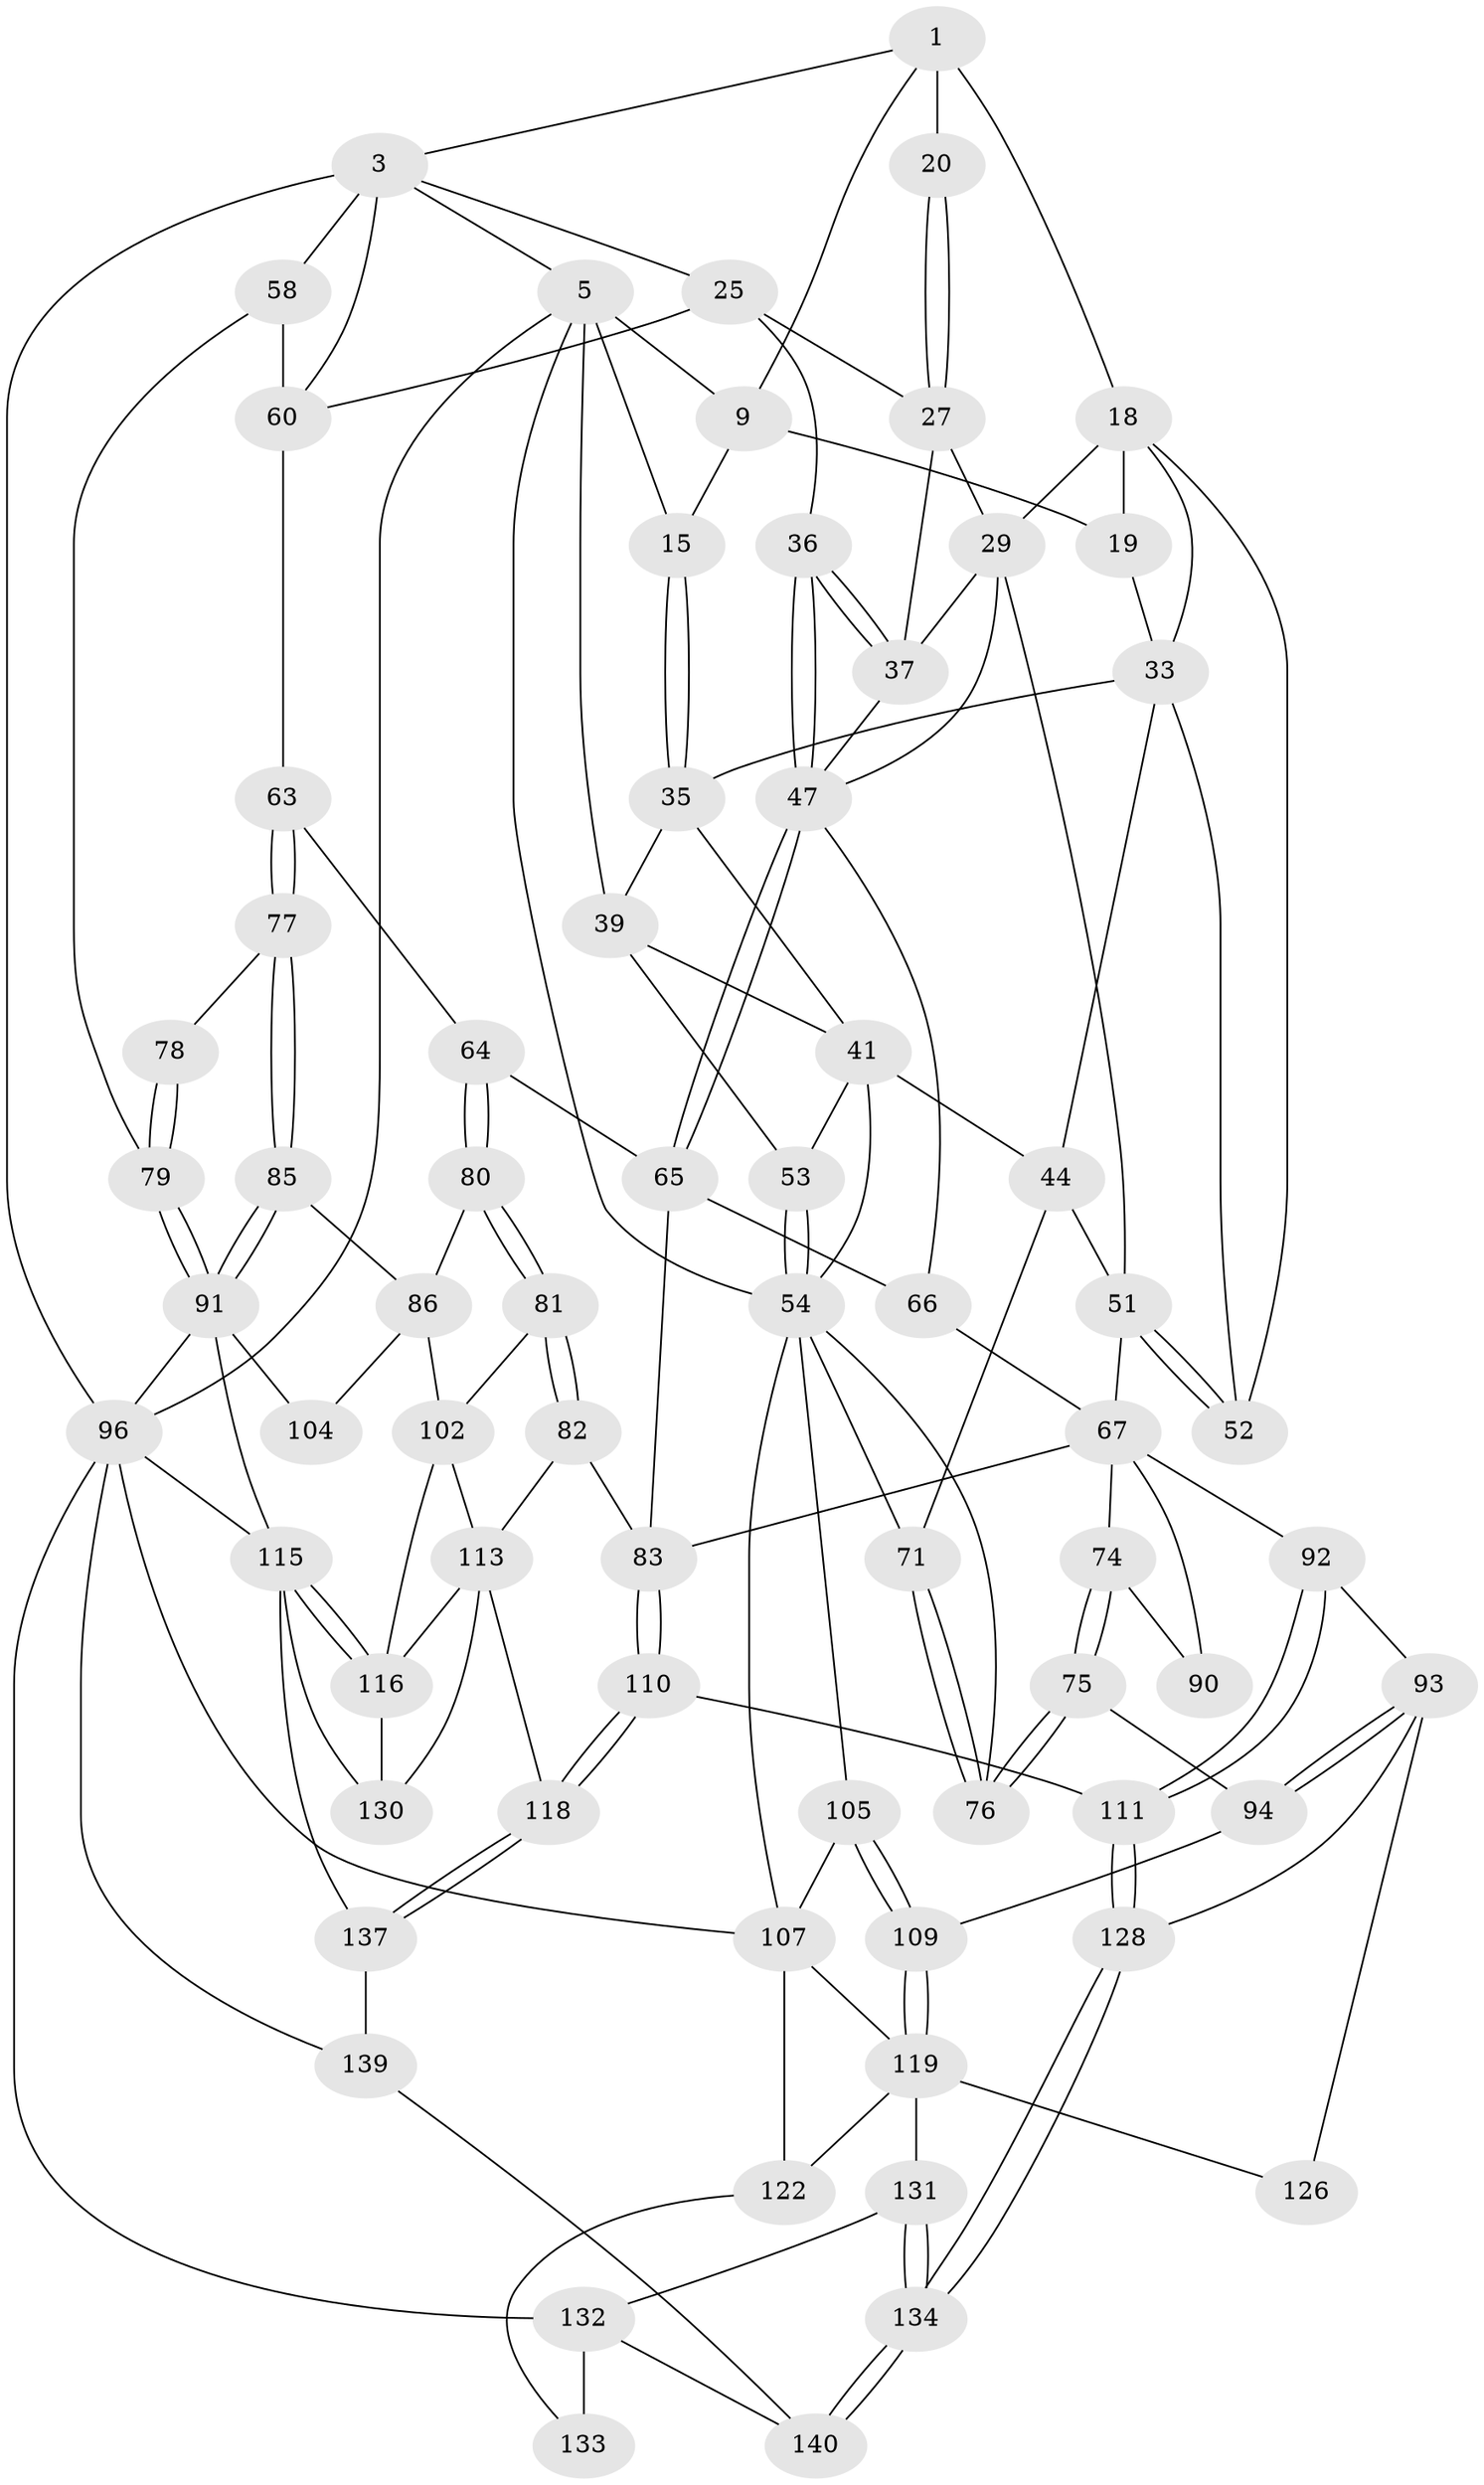 // original degree distribution, {3: 0.027777777777777776, 5: 0.5416666666666666, 4: 0.20833333333333334, 6: 0.2222222222222222}
// Generated by graph-tools (version 1.1) at 2025/16/03/09/25 04:16:58]
// undirected, 72 vertices, 162 edges
graph export_dot {
graph [start="1"]
  node [color=gray90,style=filled];
  1 [pos="+0.6312609031271654+0",super="+8+2"];
  3 [pos="+0.8733094841125473+0",super="+4+23"];
  5 [pos="+0+0",super="+13+6"];
  9 [pos="+0.4544818379303922+0",super="+10"];
  15 [pos="+0.15473707982209423+0.1061823279732745",super="+16"];
  18 [pos="+0.5398751981346448+0.12775139845807773",super="+31"];
  19 [pos="+0.48774585741625537+0.10178998165267102",super="+21"];
  20 [pos="+0.7404232200317028+0.017643207062439586"];
  25 [pos="+0.8075329456259738+0.256089835321127",super="+26"];
  27 [pos="+0.7264604623315468+0.09810819176283414",super="+28"];
  29 [pos="+0.5558240822950992+0.19331207184938065",super="+30"];
  33 [pos="+0.3889779186007956+0.19345430725033166",super="+34"];
  35 [pos="+0.1626946544670944+0.12620935703592523",super="+38"];
  36 [pos="+0.7163595907838931+0.2676756946383129"];
  37 [pos="+0.6631588733158152+0.24382070821518387",super="+46"];
  39 [pos="+0.12366274072156237+0.21477170592447348",super="+40"];
  41 [pos="+0.15141388371097292+0.2718149128425876",super="+42+45"];
  44 [pos="+0.24019995236487232+0.33412801596136743",super="+70"];
  47 [pos="+0.6675262103850848+0.34417509331128554",super="+48"];
  51 [pos="+0.4259982266008196+0.33379234708774164",super="+68"];
  52 [pos="+0.4104842663963516+0.30577586282508695"];
  53 [pos="+0.013515109721416247+0.354449163914422"];
  54 [pos="+0+0.3971445093763407",super="+55"];
  58 [pos="+1+0.26984755152370227",super="+59"];
  60 [pos="+1+0.3513327575965897",super="+61"];
  63 [pos="+0.8246755584966791+0.4080764715432368"];
  64 [pos="+0.7432010535774745+0.4325058567399366"];
  65 [pos="+0.6860040751835971+0.4229357493491896",super="+69"];
  66 [pos="+0.5667615613703164+0.4470349637426703"];
  67 [pos="+0.415595504396791+0.42525273851773404",super="+72"];
  71 [pos="+0.20692990811390702+0.48799959048098907"];
  74 [pos="+0.34044983682211477+0.5144720673963562"];
  75 [pos="+0.2812177348273649+0.5566419665544027"];
  76 [pos="+0.21285464290240963+0.5007007399516206"];
  77 [pos="+0.8661283039143836+0.4579467831437996"];
  78 [pos="+0.9157490088386073+0.4469956227663288"];
  79 [pos="+1+0.5736271150126954"];
  80 [pos="+0.748322830842265+0.5033325747314337",super="+87"];
  81 [pos="+0.7024678804342465+0.587568310070541",super="+98"];
  82 [pos="+0.6343902368793171+0.5898442780070743"];
  83 [pos="+0.6029272812030383+0.5710622428006935",super="+84"];
  85 [pos="+0.8802182981874401+0.5217244390166855"];
  86 [pos="+0.8748895660582744+0.5300996333363557",super="+100"];
  90 [pos="+0.42369416106888025+0.565737965734147"];
  91 [pos="+1+0.6257055573477092",super="+97"];
  92 [pos="+0.4271152902243818+0.6635439422986735"];
  93 [pos="+0.41887341405763817+0.6645508079837132",super="+127"];
  94 [pos="+0.38191973948026864+0.6531977549044704",super="+95"];
  96 [pos="+1+1",super="+124+142"];
  102 [pos="+0.7619024553158267+0.614565316716545",super="+112"];
  104 [pos="+0.9125247813875181+0.721996874623017"];
  105 [pos="+0.1185034886400795+0.6174670519455329",super="+106"];
  107 [pos="+0+0.6024807502524309",super="+108+121"];
  109 [pos="+0.2112530329551146+0.691248316379937"];
  110 [pos="+0.5452131311931412+0.7736970076248534"];
  111 [pos="+0.5212422721312643+0.7616889676147893"];
  113 [pos="+0.7110687841106184+0.7181082842168388",super="+114"];
  115 [pos="+0.8775265559750488+0.773266246049717",super="+135"];
  116 [pos="+0.8584483016144968+0.7643505122001578",super="+129"];
  118 [pos="+0.5485276897273287+0.7772326977474778"];
  119 [pos="+0.20802525033899813+0.7348424720812198",super="+120+125"];
  122 [pos="+0+0.8013986575426592"];
  126 [pos="+0.3226567326072456+0.7107119712638215"];
  128 [pos="+0.346298097816903+0.8473610873807418"];
  130 [pos="+0.7037982441148029+0.8336739639230198"];
  131 [pos="+0.2207042098332301+0.778185151896079"];
  132 [pos="+0.10315438160983997+0.8156891061350952",super="+141"];
  133 [pos="+0.03101905319874078+0.8250671713554262"];
  134 [pos="+0.3046693180462838+0.9054790902549947"];
  137 [pos="+0.5489517844357679+0.9459744528976604",super="+138"];
  139 [pos="+0.45214020598237387+1"];
  140 [pos="+0.3255671504104073+1"];
  1 -- 18;
  1 -- 20 [weight=2];
  1 -- 9;
  1 -- 3;
  3 -- 96;
  3 -- 58 [weight=2];
  3 -- 5;
  3 -- 25;
  3 -- 60;
  5 -- 15 [weight=2];
  5 -- 9 [weight=2];
  5 -- 96;
  5 -- 39;
  5 -- 54;
  9 -- 19 [weight=2];
  9 -- 15;
  15 -- 35;
  15 -- 35;
  18 -- 19;
  18 -- 33;
  18 -- 52;
  18 -- 29;
  19 -- 33;
  20 -- 27;
  20 -- 27;
  25 -- 27;
  25 -- 36;
  25 -- 60;
  27 -- 29;
  27 -- 37;
  29 -- 51;
  29 -- 47;
  29 -- 37;
  33 -- 35;
  33 -- 44;
  33 -- 52;
  35 -- 41;
  35 -- 39;
  36 -- 37;
  36 -- 37;
  36 -- 47;
  36 -- 47;
  37 -- 47;
  39 -- 41;
  39 -- 53;
  41 -- 53;
  41 -- 44;
  41 -- 54;
  44 -- 71;
  44 -- 51;
  47 -- 65;
  47 -- 65;
  47 -- 66;
  51 -- 52;
  51 -- 52;
  51 -- 67;
  53 -- 54;
  53 -- 54;
  54 -- 71;
  54 -- 105;
  54 -- 107;
  54 -- 76;
  58 -- 60;
  58 -- 79;
  60 -- 63;
  63 -- 64;
  63 -- 77;
  63 -- 77;
  64 -- 65;
  64 -- 80;
  64 -- 80;
  65 -- 66;
  65 -- 83;
  66 -- 67;
  67 -- 83;
  67 -- 90 [weight=2];
  67 -- 74;
  67 -- 92;
  71 -- 76;
  71 -- 76;
  74 -- 75;
  74 -- 75;
  74 -- 90;
  75 -- 76;
  75 -- 76;
  75 -- 94;
  77 -- 78;
  77 -- 85;
  77 -- 85;
  78 -- 79;
  78 -- 79;
  79 -- 91;
  79 -- 91;
  80 -- 81 [weight=2];
  80 -- 81;
  80 -- 86;
  81 -- 82;
  81 -- 82;
  81 -- 102;
  82 -- 83;
  82 -- 113;
  83 -- 110;
  83 -- 110;
  85 -- 86;
  85 -- 91;
  85 -- 91;
  86 -- 104 [weight=2];
  86 -- 102;
  91 -- 96;
  91 -- 115;
  91 -- 104;
  92 -- 93;
  92 -- 111;
  92 -- 111;
  93 -- 94;
  93 -- 94;
  93 -- 128;
  93 -- 126;
  94 -- 109;
  96 -- 132;
  96 -- 107;
  96 -- 115;
  96 -- 139;
  102 -- 113;
  102 -- 116;
  105 -- 109;
  105 -- 109;
  105 -- 107 [weight=2];
  107 -- 122;
  107 -- 119;
  109 -- 119;
  109 -- 119;
  110 -- 111;
  110 -- 118;
  110 -- 118;
  111 -- 128;
  111 -- 128;
  113 -- 118;
  113 -- 130;
  113 -- 116;
  115 -- 116;
  115 -- 116;
  115 -- 130;
  115 -- 137 [weight=2];
  116 -- 130;
  118 -- 137;
  118 -- 137;
  119 -- 122;
  119 -- 131;
  119 -- 126;
  122 -- 133;
  128 -- 134;
  128 -- 134;
  131 -- 132;
  131 -- 134;
  131 -- 134;
  132 -- 133 [weight=2];
  132 -- 140;
  134 -- 140;
  134 -- 140;
  137 -- 139;
  139 -- 140;
}

